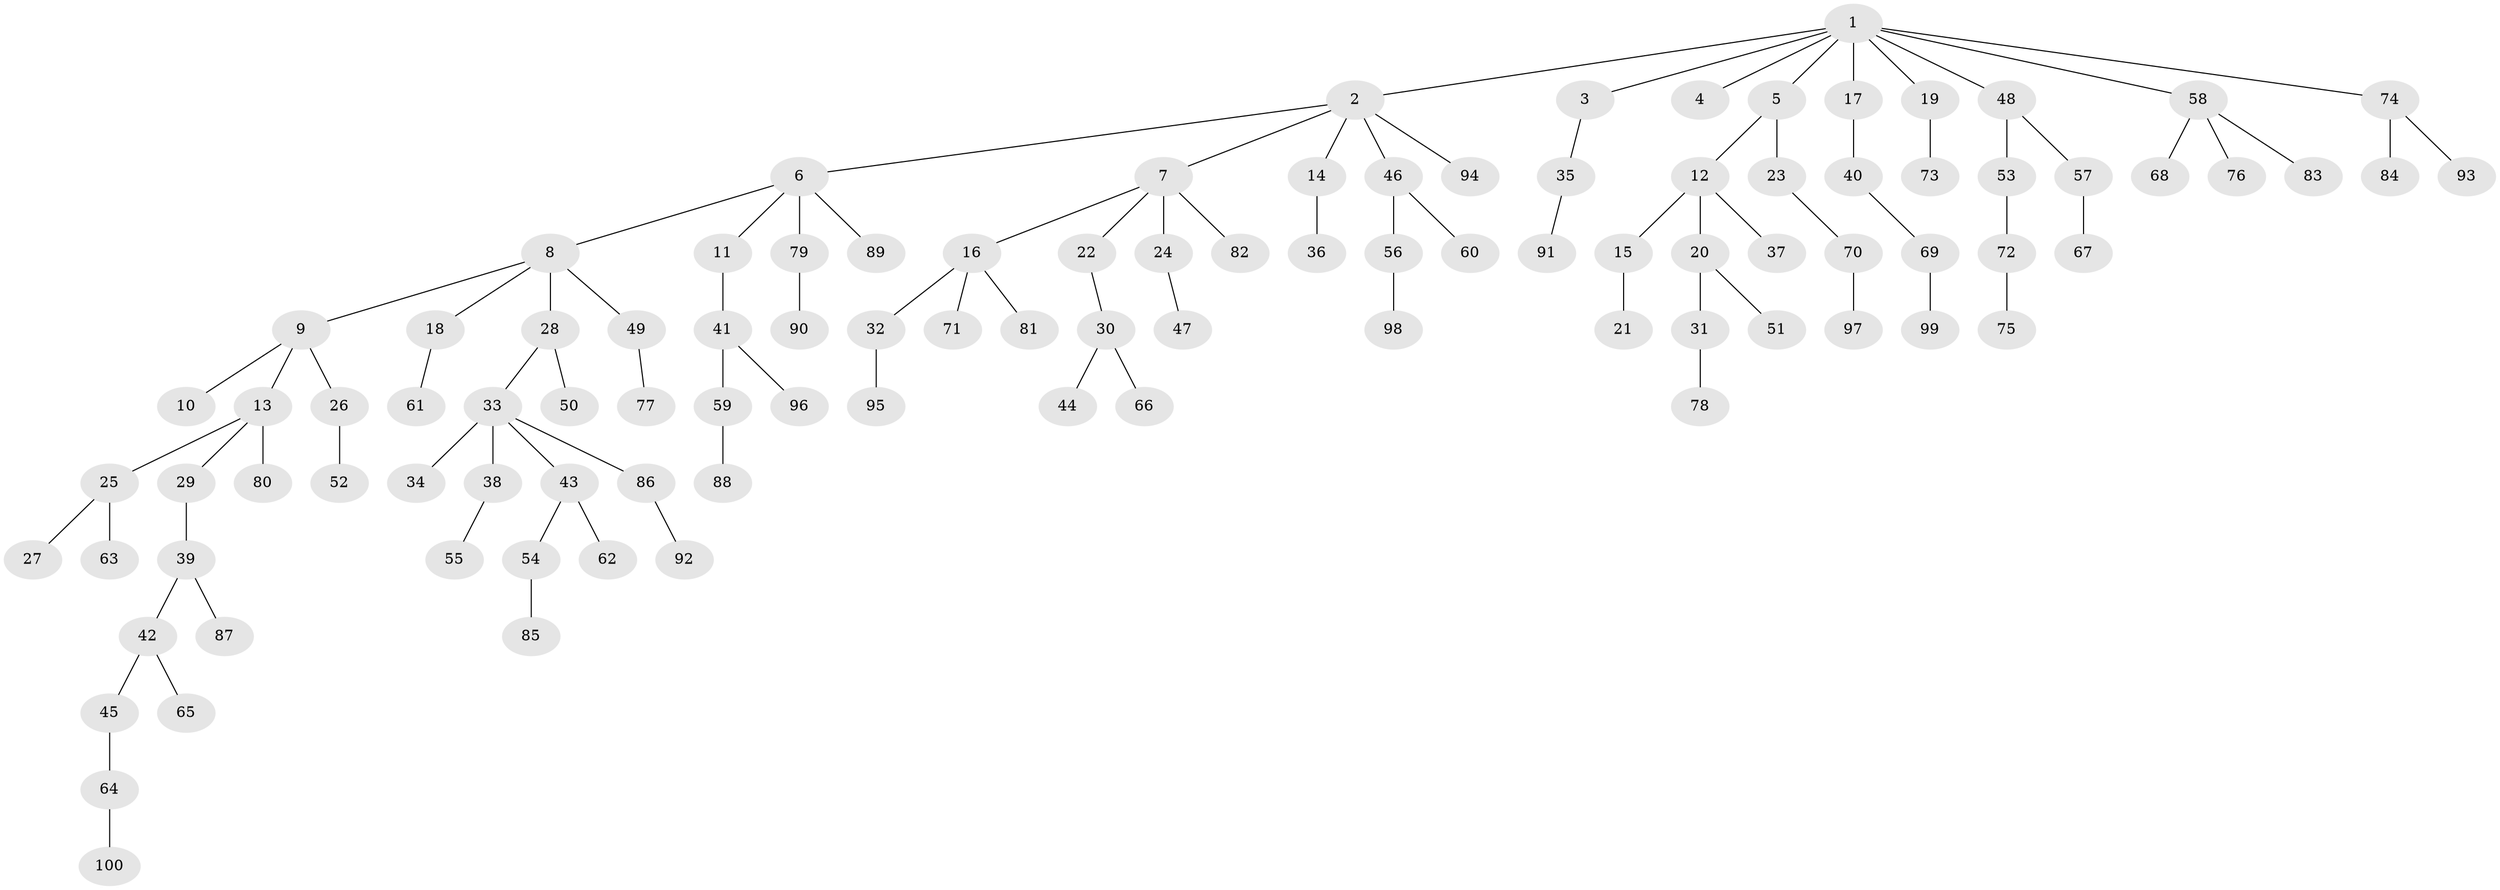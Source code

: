 // Generated by graph-tools (version 1.1) at 2025/11/02/21/25 10:11:10]
// undirected, 100 vertices, 99 edges
graph export_dot {
graph [start="1"]
  node [color=gray90,style=filled];
  1;
  2;
  3;
  4;
  5;
  6;
  7;
  8;
  9;
  10;
  11;
  12;
  13;
  14;
  15;
  16;
  17;
  18;
  19;
  20;
  21;
  22;
  23;
  24;
  25;
  26;
  27;
  28;
  29;
  30;
  31;
  32;
  33;
  34;
  35;
  36;
  37;
  38;
  39;
  40;
  41;
  42;
  43;
  44;
  45;
  46;
  47;
  48;
  49;
  50;
  51;
  52;
  53;
  54;
  55;
  56;
  57;
  58;
  59;
  60;
  61;
  62;
  63;
  64;
  65;
  66;
  67;
  68;
  69;
  70;
  71;
  72;
  73;
  74;
  75;
  76;
  77;
  78;
  79;
  80;
  81;
  82;
  83;
  84;
  85;
  86;
  87;
  88;
  89;
  90;
  91;
  92;
  93;
  94;
  95;
  96;
  97;
  98;
  99;
  100;
  1 -- 2;
  1 -- 3;
  1 -- 4;
  1 -- 5;
  1 -- 17;
  1 -- 19;
  1 -- 48;
  1 -- 58;
  1 -- 74;
  2 -- 6;
  2 -- 7;
  2 -- 14;
  2 -- 46;
  2 -- 94;
  3 -- 35;
  5 -- 12;
  5 -- 23;
  6 -- 8;
  6 -- 11;
  6 -- 79;
  6 -- 89;
  7 -- 16;
  7 -- 22;
  7 -- 24;
  7 -- 82;
  8 -- 9;
  8 -- 18;
  8 -- 28;
  8 -- 49;
  9 -- 10;
  9 -- 13;
  9 -- 26;
  11 -- 41;
  12 -- 15;
  12 -- 20;
  12 -- 37;
  13 -- 25;
  13 -- 29;
  13 -- 80;
  14 -- 36;
  15 -- 21;
  16 -- 32;
  16 -- 71;
  16 -- 81;
  17 -- 40;
  18 -- 61;
  19 -- 73;
  20 -- 31;
  20 -- 51;
  22 -- 30;
  23 -- 70;
  24 -- 47;
  25 -- 27;
  25 -- 63;
  26 -- 52;
  28 -- 33;
  28 -- 50;
  29 -- 39;
  30 -- 44;
  30 -- 66;
  31 -- 78;
  32 -- 95;
  33 -- 34;
  33 -- 38;
  33 -- 43;
  33 -- 86;
  35 -- 91;
  38 -- 55;
  39 -- 42;
  39 -- 87;
  40 -- 69;
  41 -- 59;
  41 -- 96;
  42 -- 45;
  42 -- 65;
  43 -- 54;
  43 -- 62;
  45 -- 64;
  46 -- 56;
  46 -- 60;
  48 -- 53;
  48 -- 57;
  49 -- 77;
  53 -- 72;
  54 -- 85;
  56 -- 98;
  57 -- 67;
  58 -- 68;
  58 -- 76;
  58 -- 83;
  59 -- 88;
  64 -- 100;
  69 -- 99;
  70 -- 97;
  72 -- 75;
  74 -- 84;
  74 -- 93;
  79 -- 90;
  86 -- 92;
}
